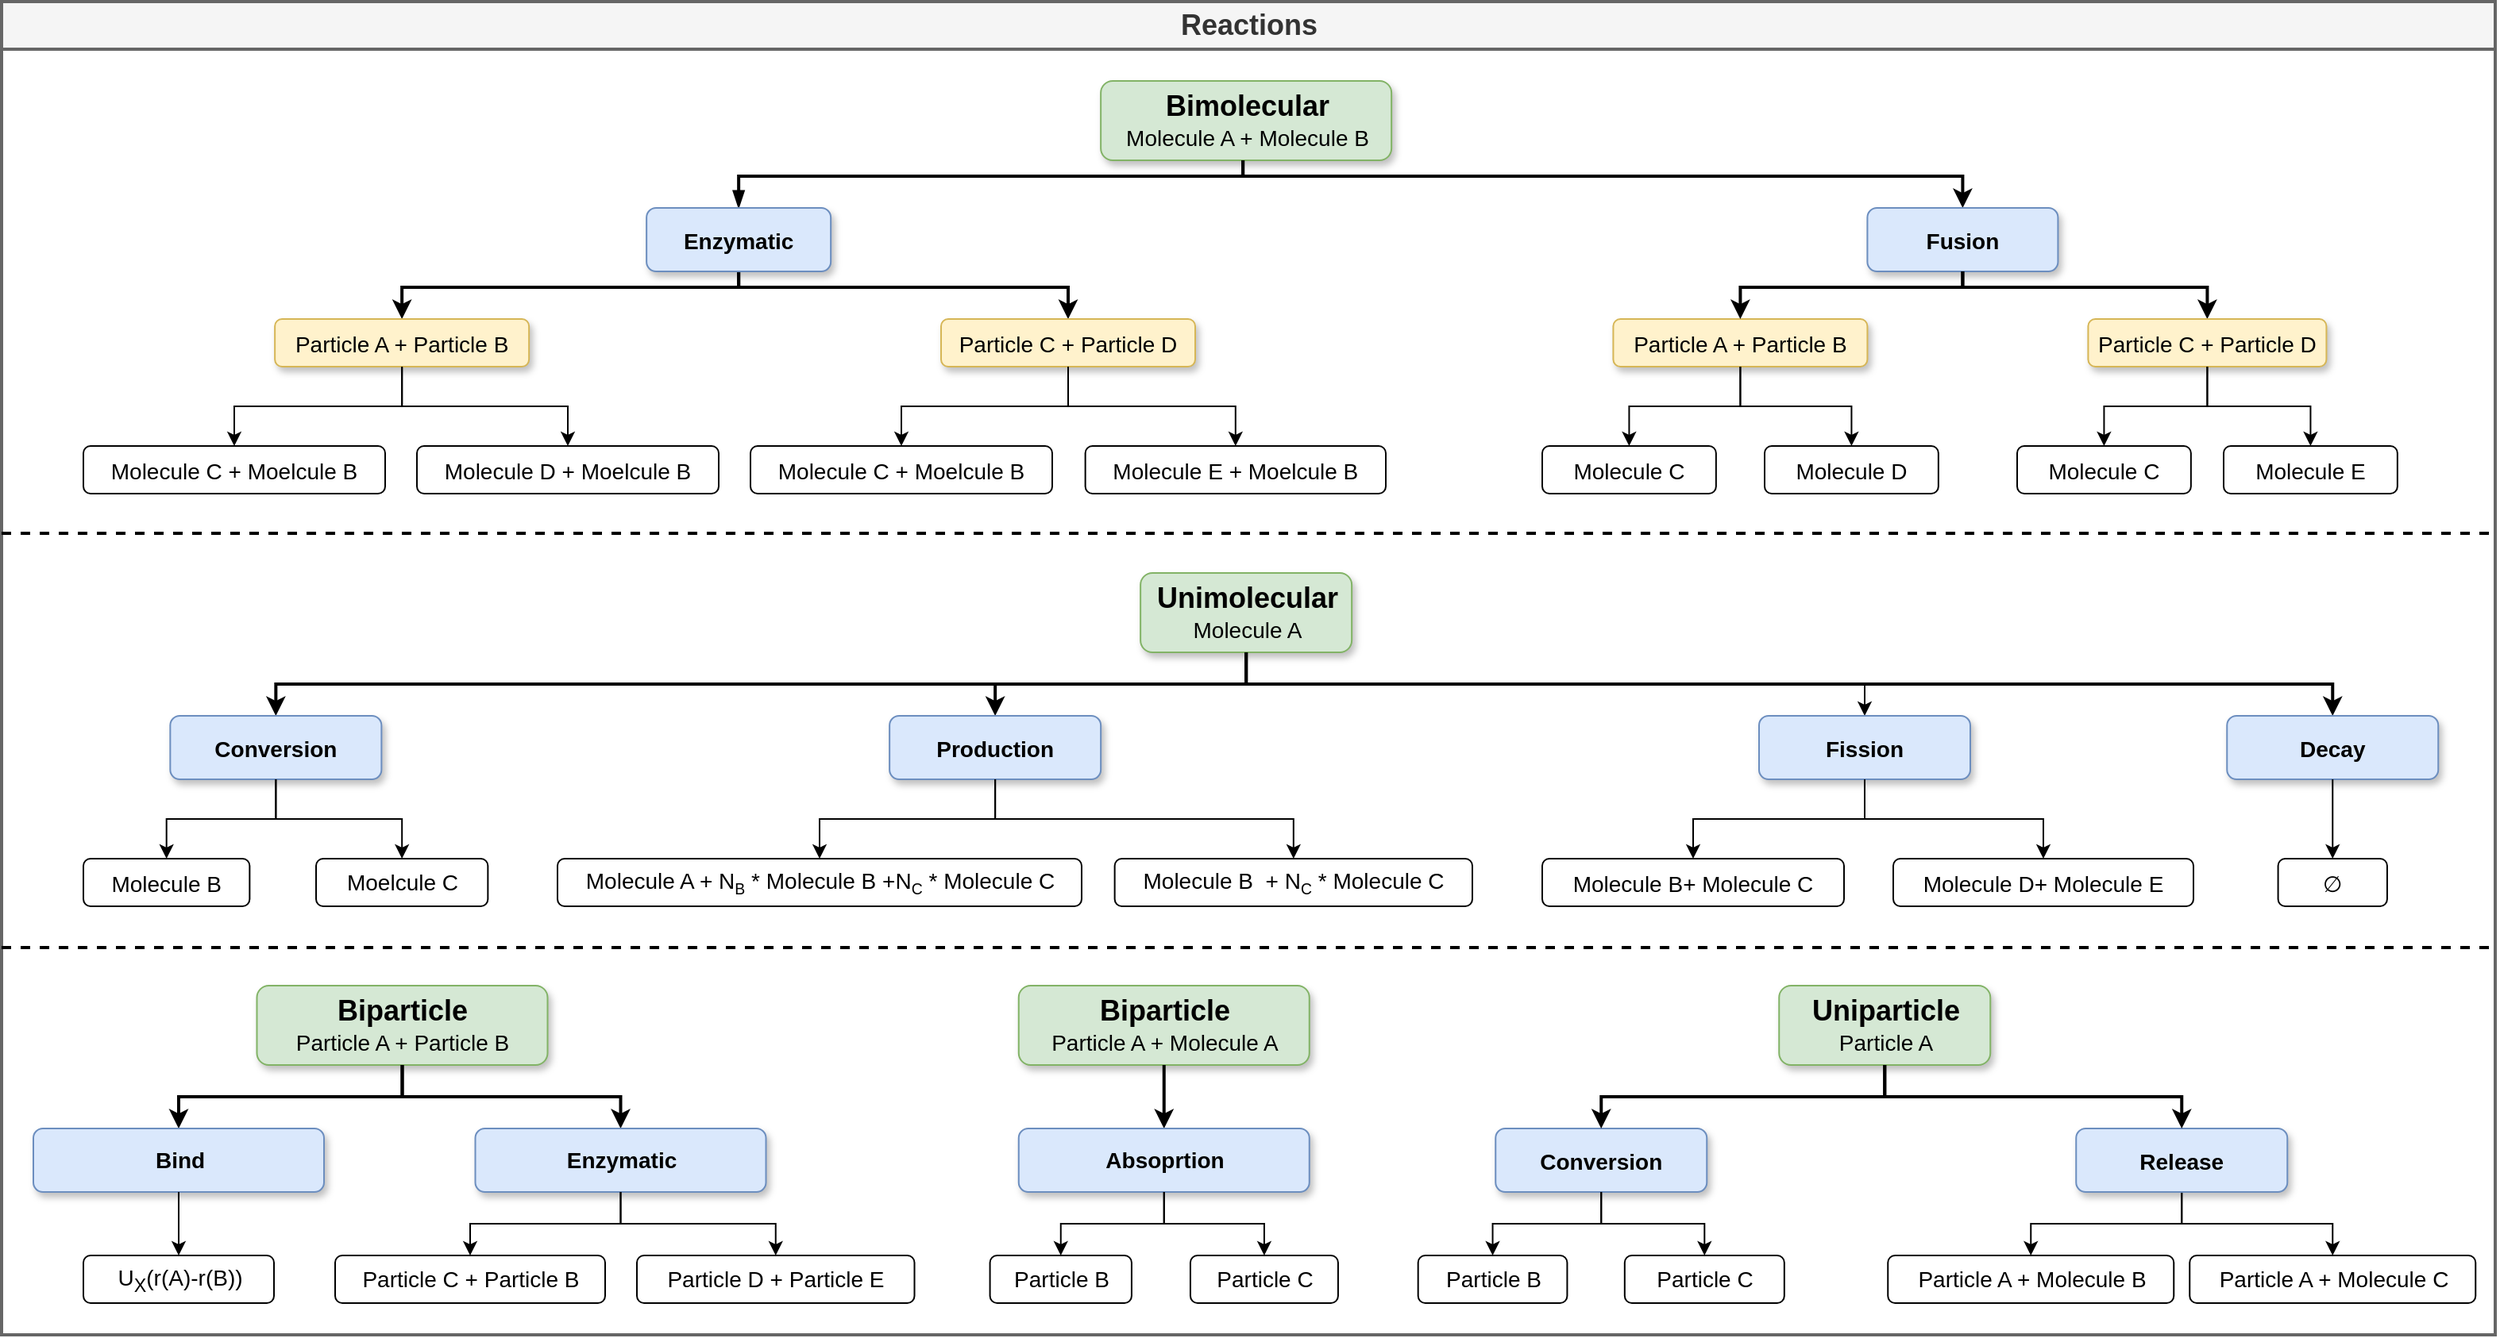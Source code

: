 <mxfile version="19.0.3" type="device"><diagram id="prtHgNgQTEPvFCAcTncT" name="Page-1"><mxGraphModel dx="2188" dy="1318" grid="1" gridSize="10" guides="1" tooltips="1" connect="1" arrows="1" fold="1" page="1" pageScale="1" pageWidth="827" pageHeight="1169" math="0" shadow="0"><root><mxCell id="0"/><mxCell id="1" parent="0"/><mxCell id="dNxyNK7c78bLwvsdeMH5-11" value="&lt;font style=&quot;font-size: 18px;&quot;&gt;Reactions&lt;/font&gt;" style="swimlane;html=1;startSize=30;horizontal=1;containerType=tree;glass=0;fillColor=#f5f5f5;strokeColor=#666666;sketch=0;shadow=0;rounded=0;strokeWidth=2;fontColor=#333333;" parent="1" vertex="1"><mxGeometry x="70" y="100" width="1570" height="840" as="geometry"><mxRectangle x="70" y="100" width="90" height="20" as="alternateBounds"/></mxGeometry></mxCell><UserObject label="&lt;font style=&quot;font-size: 18px;&quot;&gt;Bimolecular&lt;/font&gt;&lt;br&gt;&lt;span style=&quot;font-weight: normal;&quot;&gt;Molecule A + Molecule B&lt;/span&gt;" name="Tessa Miller" position="CFO" location="Office 1" email="me@example.com" placeholders="1" id="dNxyNK7c78bLwvsdeMH5-12"><mxCell style="treeFolding=1;fontStyle=1;fontSize=14;html=1;fillColor=#d5e8d4;strokeColor=#82b366;shadow=1;rounded=1;" parent="dNxyNK7c78bLwvsdeMH5-11" vertex="1"><mxGeometry x="692.07" y="50" width="183" height="50" as="geometry"/></mxCell></UserObject><mxCell id="dNxyNK7c78bLwvsdeMH5-13" value="" style="endArrow=blockThin;endFill=1;fontSize=11;edgeStyle=elbowEdgeStyle;elbow=vertical;rounded=0;shadow=0;strokeWidth=2;" parent="dNxyNK7c78bLwvsdeMH5-11" source="dNxyNK7c78bLwvsdeMH5-12" target="dNxyNK7c78bLwvsdeMH5-14" edge="1"><mxGeometry relative="1" as="geometry"><Array as="points"><mxPoint x="781.57" y="110"/><mxPoint x="440.57" y="90"/><mxPoint x="490.57" y="90"/><mxPoint x="440.57" y="80"/><mxPoint x="380.57" y="65"/><mxPoint x="260.57" y="90"/></Array></mxGeometry></mxCell><mxCell id="nthaH2KU5fV0fkv0nu2V-2" style="edgeStyle=elbowEdgeStyle;rounded=0;orthogonalLoop=1;jettySize=auto;html=1;entryX=0.5;entryY=0;entryDx=0;entryDy=0;elbow=vertical;strokeWidth=2;" parent="dNxyNK7c78bLwvsdeMH5-11" source="dNxyNK7c78bLwvsdeMH5-14" target="nthaH2KU5fV0fkv0nu2V-1" edge="1"><mxGeometry relative="1" as="geometry"><Array as="points"><mxPoint x="464.07" y="180"/></Array></mxGeometry></mxCell><mxCell id="nthaH2KU5fV0fkv0nu2V-4" style="edgeStyle=orthogonalEdgeStyle;rounded=0;orthogonalLoop=1;jettySize=auto;html=1;exitX=0.5;exitY=1;exitDx=0;exitDy=0;strokeWidth=2;" parent="dNxyNK7c78bLwvsdeMH5-11" source="dNxyNK7c78bLwvsdeMH5-14" target="nthaH2KU5fV0fkv0nu2V-3" edge="1"><mxGeometry relative="1" as="geometry"><Array as="points"><mxPoint x="464.5" y="180"/><mxPoint x="671.5" y="180"/></Array></mxGeometry></mxCell><UserObject label="Enzymatic" name="Edward Morrison" position="Brand Manager" location="Office 2" email="me@example.com" placeholders="1" id="dNxyNK7c78bLwvsdeMH5-14"><mxCell style="treeFolding=1;fontStyle=1;fontSize=14;fillColor=#dae8fc;strokeColor=#6c8ebf;rounded=1;shadow=1;" parent="dNxyNK7c78bLwvsdeMH5-11" vertex="1"><mxGeometry x="406.07" y="130" width="116" height="40" as="geometry"/></mxCell></UserObject><mxCell id="nthaH2KU5fV0fkv0nu2V-23" style="edgeStyle=orthogonalEdgeStyle;rounded=0;orthogonalLoop=1;jettySize=auto;html=1;" parent="dNxyNK7c78bLwvsdeMH5-11" source="nthaH2KU5fV0fkv0nu2V-1" target="nthaH2KU5fV0fkv0nu2V-21" edge="1"><mxGeometry relative="1" as="geometry"/></mxCell><UserObject label="Particle A + Particle B" name="Edward Morrison" position="Brand Manager" location="Office 2" email="me@example.com" placeholders="1" id="nthaH2KU5fV0fkv0nu2V-1"><mxCell style="treeFolding=1;fontSize=14;fillColor=#fff2cc;strokeColor=#d6b656;rounded=1;shadow=1;" parent="dNxyNK7c78bLwvsdeMH5-11" vertex="1"><mxGeometry x="172.07" y="200" width="160" height="30" as="geometry"/></mxCell></UserObject><UserObject label="Particle C + Particle D" name="Edward Morrison" position="Brand Manager" location="Office 2" email="me@example.com" placeholders="1" id="nthaH2KU5fV0fkv0nu2V-3"><mxCell style="treeFolding=1;fontSize=14;fillColor=#fff2cc;strokeColor=#d6b656;rounded=1;shadow=1;" parent="dNxyNK7c78bLwvsdeMH5-11" vertex="1"><mxGeometry x="591.5" y="200" width="160" height="30" as="geometry"/></mxCell></UserObject><UserObject label="Molecule D + Moelcule B" name="Edward Morrison" position="Brand Manager" location="Office 2" email="me@example.com" placeholders="1" id="nthaH2KU5fV0fkv0nu2V-21"><mxCell style="treeFolding=1;fontSize=14;rounded=1;" parent="dNxyNK7c78bLwvsdeMH5-11" vertex="1"><mxGeometry x="261.5" y="280" width="190" height="30" as="geometry"/></mxCell></UserObject><UserObject label="Molecule C + Moelcule B" name="Edward Morrison" position="Brand Manager" location="Office 2" email="me@example.com" placeholders="1" id="nthaH2KU5fV0fkv0nu2V-5"><mxCell style="treeFolding=1;fontSize=14;rounded=1;sketch=0;" parent="dNxyNK7c78bLwvsdeMH5-11" vertex="1"><mxGeometry x="51.5" y="280" width="190" height="30" as="geometry"/></mxCell></UserObject><mxCell id="nthaH2KU5fV0fkv0nu2V-20" style="edgeStyle=orthogonalEdgeStyle;rounded=0;orthogonalLoop=1;jettySize=auto;html=1;entryX=0.5;entryY=0;entryDx=0;entryDy=0;" parent="dNxyNK7c78bLwvsdeMH5-11" source="nthaH2KU5fV0fkv0nu2V-1" target="nthaH2KU5fV0fkv0nu2V-5" edge="1"><mxGeometry relative="1" as="geometry"/></mxCell><UserObject label="Molecule C + Moelcule B" name="Edward Morrison" position="Brand Manager" location="Office 2" email="me@example.com" placeholders="1" id="nthaH2KU5fV0fkv0nu2V-25"><mxCell style="treeFolding=1;fontSize=14;rounded=1;" parent="dNxyNK7c78bLwvsdeMH5-11" vertex="1"><mxGeometry x="471.5" y="280" width="190" height="30" as="geometry"/></mxCell></UserObject><mxCell id="nthaH2KU5fV0fkv0nu2V-26" style="edgeStyle=orthogonalEdgeStyle;rounded=0;orthogonalLoop=1;jettySize=auto;html=1;entryX=0.5;entryY=0;entryDx=0;entryDy=0;" parent="dNxyNK7c78bLwvsdeMH5-11" source="nthaH2KU5fV0fkv0nu2V-3" target="nthaH2KU5fV0fkv0nu2V-25" edge="1"><mxGeometry relative="1" as="geometry"/></mxCell><UserObject label="Molecule E + Moelcule B" name="Edward Morrison" position="Brand Manager" location="Office 2" email="me@example.com" placeholders="1" id="nthaH2KU5fV0fkv0nu2V-24"><mxCell style="treeFolding=1;fontSize=14;rounded=1;" parent="dNxyNK7c78bLwvsdeMH5-11" vertex="1"><mxGeometry x="682.32" y="280" width="189.18" height="30" as="geometry"/></mxCell></UserObject><mxCell id="nthaH2KU5fV0fkv0nu2V-27" style="edgeStyle=orthogonalEdgeStyle;rounded=0;orthogonalLoop=1;jettySize=auto;html=1;" parent="dNxyNK7c78bLwvsdeMH5-11" source="nthaH2KU5fV0fkv0nu2V-3" target="nthaH2KU5fV0fkv0nu2V-24" edge="1"><mxGeometry relative="1" as="geometry"/></mxCell><mxCell id="nthaH2KU5fV0fkv0nu2V-60" value="" style="edgeStyle=elbowEdgeStyle;rounded=0;orthogonalLoop=1;jettySize=auto;html=1;entryX=0.5;entryY=0;entryDx=0;entryDy=0;elbow=vertical;shadow=0;strokeWidth=2;" parent="dNxyNK7c78bLwvsdeMH5-11" source="dNxyNK7c78bLwvsdeMH5-12" target="nthaH2KU5fV0fkv0nu2V-61" edge="1"><mxGeometry relative="1" as="geometry"><Array as="points"><mxPoint x="781.57" y="110"/><mxPoint x="1120.57" y="90"/></Array></mxGeometry></mxCell><UserObject label="Fusion" name="Tessa Miller" position="CFO" location="Office 1" email="me@example.com" placeholders="1" id="nthaH2KU5fV0fkv0nu2V-61"><mxCell style="treeFolding=1;fontStyle=1;fontSize=14;fillColor=#dae8fc;strokeColor=#6c8ebf;rounded=1;shadow=1;sketch=0;" parent="dNxyNK7c78bLwvsdeMH5-11" vertex="1"><mxGeometry x="1174.71" y="130" width="120" height="40" as="geometry"/></mxCell></UserObject><UserObject label="Particle A + Particle B" name="Tessa Miller" position="CFO" location="Office 1" email="me@example.com" placeholders="1" id="nthaH2KU5fV0fkv0nu2V-75"><mxCell style="treeFolding=1;fontSize=14;fillColor=#fff2cc;strokeColor=#d6b656;rounded=1;shadow=1;" parent="dNxyNK7c78bLwvsdeMH5-11" vertex="1"><mxGeometry x="1014.71" y="200" width="160" height="30" as="geometry"/></mxCell></UserObject><mxCell id="nthaH2KU5fV0fkv0nu2V-74" value="" style="rounded=0;orthogonalLoop=1;jettySize=auto;html=1;entryX=0.5;entryY=0;entryDx=0;entryDy=0;edgeStyle=elbowEdgeStyle;elbow=vertical;exitX=0.5;exitY=1;exitDx=0;exitDy=0;strokeWidth=2;" parent="dNxyNK7c78bLwvsdeMH5-11" source="nthaH2KU5fV0fkv0nu2V-61" target="nthaH2KU5fV0fkv0nu2V-75" edge="1"><mxGeometry relative="1" as="geometry"><mxPoint x="1204.71" y="160" as="sourcePoint"/><Array as="points"><mxPoint x="1224.71" y="180"/></Array></mxGeometry></mxCell><mxCell id="nthaH2KU5fV0fkv0nu2V-77" value="" style="edgeStyle=elbowEdgeStyle;rounded=0;orthogonalLoop=1;jettySize=auto;html=1;elbow=vertical;strokeWidth=2;" parent="dNxyNK7c78bLwvsdeMH5-11" source="nthaH2KU5fV0fkv0nu2V-61" target="nthaH2KU5fV0fkv0nu2V-78" edge="1"><mxGeometry relative="1" as="geometry"><mxPoint x="971.71" y="220" as="sourcePoint"/><Array as="points"><mxPoint x="1234.71" y="180"/></Array></mxGeometry></mxCell><UserObject label="Particle C + Particle D" name="Tessa Miller" position="CFO" location="Office 1" email="me@example.com" placeholders="1" id="nthaH2KU5fV0fkv0nu2V-78"><mxCell style="treeFolding=1;fontSize=14;fillColor=#fff2cc;strokeColor=#d6b656;rounded=1;shadow=1;" parent="dNxyNK7c78bLwvsdeMH5-11" vertex="1"><mxGeometry x="1313.71" y="200" width="150" height="30" as="geometry"/></mxCell></UserObject><mxCell id="nthaH2KU5fV0fkv0nu2V-79" value="" style="rounded=0;orthogonalLoop=1;jettySize=auto;html=1;entryX=0.5;entryY=0;entryDx=0;entryDy=0;edgeStyle=elbowEdgeStyle;elbow=vertical;" parent="dNxyNK7c78bLwvsdeMH5-11" source="nthaH2KU5fV0fkv0nu2V-75" target="nthaH2KU5fV0fkv0nu2V-80" edge="1"><mxGeometry relative="1" as="geometry"><mxPoint x="1284.71" y="290" as="sourcePoint"/></mxGeometry></mxCell><UserObject label="Molecule C" name="Tessa Miller" position="CFO" location="Office 1" email="me@example.com" placeholders="1" id="nthaH2KU5fV0fkv0nu2V-80"><mxCell style="treeFolding=1;fontSize=14;rounded=1;" parent="dNxyNK7c78bLwvsdeMH5-11" vertex="1"><mxGeometry x="970" y="280" width="109.43" height="30" as="geometry"/></mxCell></UserObject><mxCell id="nthaH2KU5fV0fkv0nu2V-82" value="" style="rounded=0;orthogonalLoop=1;jettySize=auto;html=1;entryX=0.5;entryY=0;entryDx=0;entryDy=0;edgeStyle=elbowEdgeStyle;elbow=vertical;exitX=0.5;exitY=1;exitDx=0;exitDy=0;" parent="dNxyNK7c78bLwvsdeMH5-11" source="nthaH2KU5fV0fkv0nu2V-75" target="nthaH2KU5fV0fkv0nu2V-83" edge="1"><mxGeometry relative="1" as="geometry"><mxPoint x="1274.71" y="280" as="sourcePoint"/></mxGeometry></mxCell><UserObject label="Molecule D" name="Tessa Miller" position="CFO" location="Office 1" email="me@example.com" placeholders="1" id="nthaH2KU5fV0fkv0nu2V-83"><mxCell style="treeFolding=1;fontSize=14;rounded=1;" parent="dNxyNK7c78bLwvsdeMH5-11" vertex="1"><mxGeometry x="1110" y="280" width="109.43" height="30" as="geometry"/></mxCell></UserObject><mxCell id="nthaH2KU5fV0fkv0nu2V-85" value="" style="edgeStyle=elbowEdgeStyle;rounded=0;orthogonalLoop=1;jettySize=auto;html=1;elbow=vertical;" parent="dNxyNK7c78bLwvsdeMH5-11" source="nthaH2KU5fV0fkv0nu2V-78" target="nthaH2KU5fV0fkv0nu2V-86" edge="1"><mxGeometry relative="1" as="geometry"><mxPoint x="1274.71" y="280" as="sourcePoint"/></mxGeometry></mxCell><UserObject label="Molecule C" name="Tessa Miller" position="CFO" location="Office 1" email="me@example.com" placeholders="1" id="nthaH2KU5fV0fkv0nu2V-86"><mxCell style="treeFolding=1;fontSize=14;rounded=1;" parent="dNxyNK7c78bLwvsdeMH5-11" vertex="1"><mxGeometry x="1269" y="280" width="109.43" height="30" as="geometry"/></mxCell></UserObject><mxCell id="nthaH2KU5fV0fkv0nu2V-87" value="" style="edgeStyle=elbowEdgeStyle;rounded=0;orthogonalLoop=1;jettySize=auto;html=1;elbow=vertical;" parent="dNxyNK7c78bLwvsdeMH5-11" source="nthaH2KU5fV0fkv0nu2V-78" target="nthaH2KU5fV0fkv0nu2V-88" edge="1"><mxGeometry relative="1" as="geometry"><mxPoint x="1274.71" y="280" as="sourcePoint"/></mxGeometry></mxCell><UserObject label="Molecule E" name="Tessa Miller" position="CFO" location="Office 1" email="me@example.com" placeholders="1" id="nthaH2KU5fV0fkv0nu2V-88"><mxCell style="treeFolding=1;fontSize=14;rounded=1;" parent="dNxyNK7c78bLwvsdeMH5-11" vertex="1"><mxGeometry x="1399" y="280" width="109.43" height="30" as="geometry"/></mxCell></UserObject><UserObject label="&lt;font style=&quot;font-size: 18px;&quot;&gt;Unimolecular&lt;/font&gt;&lt;br&gt;&lt;span style=&quot;font-weight: normal;&quot;&gt;Molecule A&lt;/span&gt;" name="Tessa Miller" position="CFO" location="Office 1" email="me@example.com" placeholders="1" id="nthaH2KU5fV0fkv0nu2V-89"><mxCell style="treeFolding=1;fontStyle=1;fontSize=14;html=1;fillColor=#d5e8d4;strokeColor=#82b366;rounded=1;shadow=1;" parent="dNxyNK7c78bLwvsdeMH5-11" vertex="1"><mxGeometry x="717.07" y="360" width="133" height="50" as="geometry"/></mxCell></UserObject><mxCell id="nthaH2KU5fV0fkv0nu2V-90" value="" style="edgeStyle=elbowEdgeStyle;shape=connector;rounded=0;orthogonalLoop=1;jettySize=auto;elbow=vertical;html=1;shadow=0;strokeWidth=2;" parent="dNxyNK7c78bLwvsdeMH5-11" source="nthaH2KU5fV0fkv0nu2V-89" target="nthaH2KU5fV0fkv0nu2V-91" edge="1"><mxGeometry relative="1" as="geometry"><Array as="points"><mxPoint x="705.32" y="430"/></Array></mxGeometry></mxCell><UserObject label="Conversion" name="Tessa Miller" position="CFO" location="Office 1" email="me@example.com" placeholders="1" id="nthaH2KU5fV0fkv0nu2V-91"><mxCell style="treeFolding=1;fontStyle=1;fontSize=14;fillColor=#dae8fc;strokeColor=#6c8ebf;rounded=1;shadow=1;" parent="dNxyNK7c78bLwvsdeMH5-11" vertex="1"><mxGeometry x="106.18" y="450" width="133" height="40" as="geometry"/></mxCell></UserObject><mxCell id="nthaH2KU5fV0fkv0nu2V-92" value="" style="edgeStyle=elbowEdgeStyle;shape=connector;rounded=0;orthogonalLoop=1;jettySize=auto;elbow=vertical;html=1;shadow=0;strokeWidth=2;" parent="dNxyNK7c78bLwvsdeMH5-11" source="nthaH2KU5fV0fkv0nu2V-89" target="nthaH2KU5fV0fkv0nu2V-93" edge="1"><mxGeometry relative="1" as="geometry"><Array as="points"><mxPoint x="705.32" y="430"/></Array></mxGeometry></mxCell><UserObject label="Production" name="Tessa Miller" position="CFO" location="Office 1" email="me@example.com" placeholders="1" id="nthaH2KU5fV0fkv0nu2V-93"><mxCell style="treeFolding=1;fontStyle=1;fontSize=14;fillColor=#dae8fc;strokeColor=#6c8ebf;rounded=1;shadow=1;" parent="dNxyNK7c78bLwvsdeMH5-11" vertex="1"><mxGeometry x="559.07" y="450" width="133" height="40" as="geometry"/></mxCell></UserObject><mxCell id="nthaH2KU5fV0fkv0nu2V-95" value="" style="edgeStyle=elbowEdgeStyle;shape=connector;rounded=0;orthogonalLoop=1;jettySize=auto;elbow=vertical;html=1;shadow=0;" parent="dNxyNK7c78bLwvsdeMH5-11" source="nthaH2KU5fV0fkv0nu2V-89" target="nthaH2KU5fV0fkv0nu2V-96" edge="1"><mxGeometry relative="1" as="geometry"><Array as="points"><mxPoint x="985.32" y="430"/><mxPoint x="985.32" y="420"/><mxPoint x="985.32" y="430"/><mxPoint x="965.32" y="430"/></Array></mxGeometry></mxCell><UserObject label="Fission" name="Tessa Miller" position="CFO" location="Office 1" email="me@example.com" placeholders="1" id="nthaH2KU5fV0fkv0nu2V-96"><mxCell style="treeFolding=1;fontStyle=1;fontSize=14;fillColor=#dae8fc;strokeColor=#6c8ebf;rounded=1;shadow=1;" parent="dNxyNK7c78bLwvsdeMH5-11" vertex="1"><mxGeometry x="1106.5" y="450" width="133" height="40" as="geometry"/></mxCell></UserObject><mxCell id="nthaH2KU5fV0fkv0nu2V-97" value="" style="edgeStyle=elbowEdgeStyle;shape=connector;rounded=0;orthogonalLoop=1;jettySize=auto;elbow=vertical;html=1;shadow=0;strokeWidth=2;" parent="dNxyNK7c78bLwvsdeMH5-11" source="nthaH2KU5fV0fkv0nu2V-89" target="nthaH2KU5fV0fkv0nu2V-98" edge="1"><mxGeometry relative="1" as="geometry"><Array as="points"><mxPoint x="985.32" y="430"/><mxPoint x="1125.32" y="433"/></Array></mxGeometry></mxCell><UserObject label="Decay" name="Tessa Miller" position="CFO" location="Office 1" email="me@example.com" placeholders="1" id="nthaH2KU5fV0fkv0nu2V-98"><mxCell style="treeFolding=1;fontStyle=1;fontSize=14;fillColor=#dae8fc;strokeColor=#6c8ebf;rounded=1;shadow=1;" parent="dNxyNK7c78bLwvsdeMH5-11" vertex="1"><mxGeometry x="1401.13" y="450" width="133" height="40" as="geometry"/></mxCell></UserObject><mxCell id="nthaH2KU5fV0fkv0nu2V-99" value="" style="edgeStyle=elbowEdgeStyle;shape=connector;rounded=0;orthogonalLoop=1;jettySize=auto;elbow=vertical;html=1;" parent="dNxyNK7c78bLwvsdeMH5-11" source="nthaH2KU5fV0fkv0nu2V-91" target="nthaH2KU5fV0fkv0nu2V-100" edge="1"><mxGeometry relative="1" as="geometry"><mxPoint x="809.82" y="510" as="sourcePoint"/></mxGeometry></mxCell><UserObject label="Molecule B" name="Tessa Miller" position="CFO" location="Office 1" email="me@example.com" placeholders="1" id="nthaH2KU5fV0fkv0nu2V-100"><mxCell style="treeFolding=1;fontStyle=0;fontSize=14;rounded=1;" parent="dNxyNK7c78bLwvsdeMH5-11" vertex="1"><mxGeometry x="51.5" y="540" width="104.68" height="30" as="geometry"/></mxCell></UserObject><mxCell id="nthaH2KU5fV0fkv0nu2V-104" value="" style="edgeStyle=elbowEdgeStyle;shape=connector;rounded=0;orthogonalLoop=1;jettySize=auto;elbow=vertical;html=1;" parent="dNxyNK7c78bLwvsdeMH5-11" source="nthaH2KU5fV0fkv0nu2V-93" target="nthaH2KU5fV0fkv0nu2V-105" edge="1"><mxGeometry relative="1" as="geometry"><mxPoint x="809.82" y="510" as="sourcePoint"/></mxGeometry></mxCell><UserObject label="&lt;span style=&quot;font-weight: 400;&quot;&gt;Molecule B&amp;nbsp; + N&lt;span style=&quot;font-size: 11.667px;&quot;&gt;&lt;sub&gt;C&lt;/sub&gt;&lt;/span&gt;&lt;/span&gt;&lt;span style=&quot;font-weight: 400;&quot;&gt;&amp;nbsp;* Molecule C&lt;/span&gt;" name="Tessa Miller" position="CFO" location="Office 1" email="me@example.com" placeholders="1" id="nthaH2KU5fV0fkv0nu2V-105"><mxCell style="treeFolding=1;fontStyle=1;fontSize=14;html=1;rounded=1;" parent="dNxyNK7c78bLwvsdeMH5-11" vertex="1"><mxGeometry x="700.82" y="540" width="225.18" height="30" as="geometry"/></mxCell></UserObject><mxCell id="nthaH2KU5fV0fkv0nu2V-106" value="" style="edgeStyle=elbowEdgeStyle;shape=connector;rounded=0;orthogonalLoop=1;jettySize=auto;elbow=vertical;html=1;" parent="dNxyNK7c78bLwvsdeMH5-11" source="nthaH2KU5fV0fkv0nu2V-93" target="nthaH2KU5fV0fkv0nu2V-107" edge="1"><mxGeometry relative="1" as="geometry"><mxPoint x="809.82" y="510" as="sourcePoint"/></mxGeometry></mxCell><UserObject label="Molecule A + N&lt;span style=&quot;font-size: 11.667px;&quot;&gt;&lt;sub&gt;B&lt;/sub&gt;&lt;/span&gt;&amp;nbsp;* Molecule B +N&lt;span style=&quot;font-size: 11.667px;&quot;&gt;&lt;sub&gt;C&lt;/sub&gt;&lt;/span&gt;&amp;nbsp;* Molecule C" name="Tessa Miller" position="CFO" location="Office 1" email="me@example.com" placeholders="1" id="nthaH2KU5fV0fkv0nu2V-107"><mxCell style="treeFolding=1;fontStyle=0;fontSize=14;html=1;rounded=1;" parent="dNxyNK7c78bLwvsdeMH5-11" vertex="1"><mxGeometry x="350" y="540" width="330" height="30" as="geometry"/></mxCell></UserObject><mxCell id="nthaH2KU5fV0fkv0nu2V-108" value="" style="edgeStyle=elbowEdgeStyle;shape=connector;rounded=0;orthogonalLoop=1;jettySize=auto;elbow=vertical;html=1;" parent="dNxyNK7c78bLwvsdeMH5-11" source="nthaH2KU5fV0fkv0nu2V-96" target="nthaH2KU5fV0fkv0nu2V-109" edge="1"><mxGeometry relative="1" as="geometry"><mxPoint x="809.82" y="510" as="sourcePoint"/></mxGeometry></mxCell><UserObject label="Molecule B+ Molecule C" name="Tessa Miller" position="CFO" location="Office 1" email="me@example.com" placeholders="1" id="nthaH2KU5fV0fkv0nu2V-109"><mxCell style="treeFolding=1;fontStyle=0;fontSize=14;rounded=1;" parent="dNxyNK7c78bLwvsdeMH5-11" vertex="1"><mxGeometry x="970" y="540" width="190" height="30" as="geometry"/></mxCell></UserObject><mxCell id="nthaH2KU5fV0fkv0nu2V-159" value="" style="edgeStyle=elbowEdgeStyle;shape=connector;rounded=0;orthogonalLoop=1;jettySize=auto;elbow=vertical;html=1;" parent="dNxyNK7c78bLwvsdeMH5-11" source="nthaH2KU5fV0fkv0nu2V-96" target="nthaH2KU5fV0fkv0nu2V-160" edge="1"><mxGeometry relative="1" as="geometry"><mxPoint x="809.82" y="510" as="sourcePoint"/></mxGeometry></mxCell><UserObject label="Molecule D+ Molecule E" name="Tessa Miller" position="CFO" location="Office 1" email="me@example.com" placeholders="1" id="nthaH2KU5fV0fkv0nu2V-160"><mxCell style="treeFolding=1;fontStyle=0;fontSize=14;rounded=1;" parent="dNxyNK7c78bLwvsdeMH5-11" vertex="1"><mxGeometry x="1191" y="540" width="189" height="30" as="geometry"/></mxCell></UserObject><mxCell id="nthaH2KU5fV0fkv0nu2V-161" value="" style="edgeStyle=elbowEdgeStyle;shape=connector;rounded=0;orthogonalLoop=1;jettySize=auto;elbow=vertical;html=1;" parent="dNxyNK7c78bLwvsdeMH5-11" source="nthaH2KU5fV0fkv0nu2V-98" target="nthaH2KU5fV0fkv0nu2V-162" edge="1"><mxGeometry relative="1" as="geometry"><mxPoint x="809.82" y="510" as="sourcePoint"/></mxGeometry></mxCell><UserObject label="∅" name="Tessa Miller" position="CFO" location="Office 1" email="me@example.com" placeholders="1" id="nthaH2KU5fV0fkv0nu2V-162"><mxCell style="treeFolding=1;fontStyle=0;fontSize=14;rounded=1;" parent="dNxyNK7c78bLwvsdeMH5-11" vertex="1"><mxGeometry x="1433.29" y="540" width="68.68" height="30" as="geometry"/></mxCell></UserObject><mxCell id="nthaH2KU5fV0fkv0nu2V-173" value="" style="edgeStyle=elbowEdgeStyle;shape=connector;rounded=0;orthogonalLoop=1;jettySize=auto;elbow=vertical;html=1;" parent="dNxyNK7c78bLwvsdeMH5-11" source="nthaH2KU5fV0fkv0nu2V-91" target="nthaH2KU5fV0fkv0nu2V-174" edge="1"><mxGeometry relative="1" as="geometry"><mxPoint x="809.82" y="510" as="sourcePoint"/></mxGeometry></mxCell><UserObject label="&lt;span style=&quot;font-weight: normal;&quot;&gt;Moelcule C&lt;/span&gt;" name="Tessa Miller" position="CFO" location="Office 1" email="me@example.com" placeholders="1" id="nthaH2KU5fV0fkv0nu2V-174"><mxCell style="treeFolding=1;fontStyle=1;fontSize=14;html=1;rounded=1;" parent="dNxyNK7c78bLwvsdeMH5-11" vertex="1"><mxGeometry x="198" y="540" width="108.18" height="30" as="geometry"/></mxCell></UserObject><UserObject label="&lt;font style=&quot;font-size: 18px;&quot;&gt;Biparticle&lt;/font&gt;&lt;br&gt;&lt;span style=&quot;font-weight: normal;&quot;&gt;Particle A + Particle B&lt;/span&gt;" name="Tessa Miller" position="CFO" location="Office 1" email="me@example.com" placeholders="1" id="nthaH2KU5fV0fkv0nu2V-180"><mxCell style="treeFolding=1;fontStyle=1;fontSize=14;html=1;fillColor=#d5e8d4;strokeColor=#82b366;rounded=1;shadow=1;" parent="dNxyNK7c78bLwvsdeMH5-11" vertex="1"><mxGeometry x="160.75" y="620" width="183" height="50" as="geometry"/></mxCell></UserObject><mxCell id="nthaH2KU5fV0fkv0nu2V-181" value="" style="edgeStyle=elbowEdgeStyle;shape=connector;rounded=0;orthogonalLoop=1;jettySize=auto;elbow=vertical;html=1;shadow=0;strokeWidth=2;" parent="dNxyNK7c78bLwvsdeMH5-11" source="nthaH2KU5fV0fkv0nu2V-180" target="nthaH2KU5fV0fkv0nu2V-182" edge="1"><mxGeometry relative="1" as="geometry"/></mxCell><UserObject label="Bind" name="Tessa Miller" position="CFO" location="Office 1" email="me@example.com" placeholders="1" id="nthaH2KU5fV0fkv0nu2V-182"><mxCell style="treeFolding=1;fontStyle=1;fontSize=14;html=1;fillColor=#dae8fc;strokeColor=#6c8ebf;rounded=1;shadow=1;" parent="dNxyNK7c78bLwvsdeMH5-11" vertex="1"><mxGeometry x="20" y="710" width="183" height="40" as="geometry"/></mxCell></UserObject><mxCell id="nthaH2KU5fV0fkv0nu2V-186" value="" style="edgeStyle=elbowEdgeStyle;shape=connector;rounded=0;orthogonalLoop=1;jettySize=auto;elbow=vertical;html=1;shadow=0;strokeWidth=2;" parent="dNxyNK7c78bLwvsdeMH5-11" source="nthaH2KU5fV0fkv0nu2V-180" target="nthaH2KU5fV0fkv0nu2V-187" edge="1"><mxGeometry relative="1" as="geometry"/></mxCell><UserObject label="Enzymatic" name="Tessa Miller" position="CFO" location="Office 1" email="me@example.com" placeholders="1" id="nthaH2KU5fV0fkv0nu2V-187"><mxCell style="treeFolding=1;fontStyle=1;fontSize=14;html=1;fillColor=#dae8fc;strokeColor=#6c8ebf;rounded=1;shadow=1;" parent="dNxyNK7c78bLwvsdeMH5-11" vertex="1"><mxGeometry x="298.25" y="710" width="183" height="40" as="geometry"/></mxCell></UserObject><mxCell id="nthaH2KU5fV0fkv0nu2V-188" value="" style="edgeStyle=elbowEdgeStyle;shape=connector;rounded=0;orthogonalLoop=1;jettySize=auto;elbow=vertical;html=1;" parent="dNxyNK7c78bLwvsdeMH5-11" source="nthaH2KU5fV0fkv0nu2V-182" target="nthaH2KU5fV0fkv0nu2V-189" edge="1"><mxGeometry relative="1" as="geometry"><mxPoint x="587.63" y="770" as="sourcePoint"/></mxGeometry></mxCell><UserObject label="&lt;span style=&quot;font-weight: 400;&quot;&gt;U&lt;sub&gt;X&lt;/sub&gt;(r(A)-r(B))&lt;/span&gt;" name="Tessa Miller" position="CFO" location="Office 1" email="me@example.com" placeholders="1" id="nthaH2KU5fV0fkv0nu2V-189"><mxCell style="treeFolding=1;fontStyle=1;fontSize=14;html=1;rounded=1;" parent="dNxyNK7c78bLwvsdeMH5-11" vertex="1"><mxGeometry x="51.5" y="790" width="120" height="30" as="geometry"/></mxCell></UserObject><mxCell id="nthaH2KU5fV0fkv0nu2V-196" value="" style="edgeStyle=elbowEdgeStyle;shape=connector;rounded=0;orthogonalLoop=1;jettySize=auto;elbow=vertical;html=1;" parent="dNxyNK7c78bLwvsdeMH5-11" source="nthaH2KU5fV0fkv0nu2V-187" target="nthaH2KU5fV0fkv0nu2V-197" edge="1"><mxGeometry relative="1" as="geometry"><mxPoint x="587.63" y="770" as="sourcePoint"/></mxGeometry></mxCell><UserObject label="&lt;span style=&quot;font-weight: normal;&quot;&gt;Particle C + Particle B&lt;/span&gt;" name="Tessa Miller" position="CFO" location="Office 1" email="me@example.com" placeholders="1" id="nthaH2KU5fV0fkv0nu2V-197"><mxCell style="treeFolding=1;fontStyle=1;fontSize=14;html=1;rounded=1;" parent="dNxyNK7c78bLwvsdeMH5-11" vertex="1"><mxGeometry x="210" y="790" width="170" height="30" as="geometry"/></mxCell></UserObject><mxCell id="nthaH2KU5fV0fkv0nu2V-198" value="" style="edgeStyle=elbowEdgeStyle;shape=connector;rounded=0;orthogonalLoop=1;jettySize=auto;elbow=vertical;html=1;" parent="dNxyNK7c78bLwvsdeMH5-11" source="nthaH2KU5fV0fkv0nu2V-187" target="nthaH2KU5fV0fkv0nu2V-199" edge="1"><mxGeometry relative="1" as="geometry"><mxPoint x="587.63" y="770" as="sourcePoint"/></mxGeometry></mxCell><UserObject label="&lt;span style=&quot;font-weight: normal;&quot;&gt;Particle D + Particle E&lt;/span&gt;" name="Tessa Miller" position="CFO" location="Office 1" email="me@example.com" placeholders="1" id="nthaH2KU5fV0fkv0nu2V-199"><mxCell style="treeFolding=1;fontStyle=1;fontSize=14;html=1;rounded=1;" parent="dNxyNK7c78bLwvsdeMH5-11" vertex="1"><mxGeometry x="400" y="790" width="174.75" height="30" as="geometry"/></mxCell></UserObject><UserObject label="&lt;font style=&quot;font-size: 18px;&quot;&gt;Biparticle&lt;/font&gt;&lt;br&gt;&lt;span style=&quot;font-weight: normal;&quot;&gt;Particle A + Molecule A&lt;/span&gt;" name="Tessa Miller" position="CFO" location="Office 1" email="me@example.com" placeholders="1" id="nthaH2KU5fV0fkv0nu2V-200"><mxCell style="treeFolding=1;fontStyle=1;fontSize=14;html=1;fillColor=#d5e8d4;strokeColor=#82b366;rounded=1;shadow=1;" parent="dNxyNK7c78bLwvsdeMH5-11" vertex="1"><mxGeometry x="640.38" y="620" width="183" height="50" as="geometry"/></mxCell></UserObject><mxCell id="nthaH2KU5fV0fkv0nu2V-201" value="" style="edgeStyle=elbowEdgeStyle;shape=connector;rounded=0;orthogonalLoop=1;jettySize=auto;elbow=vertical;html=1;shadow=0;strokeWidth=2;" parent="dNxyNK7c78bLwvsdeMH5-11" source="nthaH2KU5fV0fkv0nu2V-200" target="nthaH2KU5fV0fkv0nu2V-202" edge="1"><mxGeometry relative="1" as="geometry"/></mxCell><UserObject label="Absoprtion" name="Tessa Miller" position="CFO" location="Office 1" email="me@example.com" placeholders="1" id="nthaH2KU5fV0fkv0nu2V-202"><mxCell style="treeFolding=1;fontStyle=1;fontSize=14;html=1;fillColor=#dae8fc;strokeColor=#6c8ebf;rounded=1;shadow=1;" parent="dNxyNK7c78bLwvsdeMH5-11" vertex="1"><mxGeometry x="640.38" y="710" width="183" height="40" as="geometry"/></mxCell></UserObject><mxCell id="nthaH2KU5fV0fkv0nu2V-203" value="" style="edgeStyle=elbowEdgeStyle;shape=connector;rounded=0;orthogonalLoop=1;jettySize=auto;elbow=vertical;html=1;" parent="dNxyNK7c78bLwvsdeMH5-11" source="nthaH2KU5fV0fkv0nu2V-202" target="nthaH2KU5fV0fkv0nu2V-204" edge="1"><mxGeometry relative="1" as="geometry"><mxPoint x="1054.88" y="770" as="sourcePoint"/></mxGeometry></mxCell><UserObject label="&lt;span style=&quot;font-weight: normal;&quot;&gt;Particle B&lt;/span&gt;" name="Tessa Miller" position="CFO" location="Office 1" email="me@example.com" placeholders="1" id="nthaH2KU5fV0fkv0nu2V-204"><mxCell style="treeFolding=1;fontStyle=1;fontSize=14;html=1;rounded=1;" parent="dNxyNK7c78bLwvsdeMH5-11" vertex="1"><mxGeometry x="622.29" y="790" width="89.18" height="30" as="geometry"/></mxCell></UserObject><mxCell id="nthaH2KU5fV0fkv0nu2V-205" value="" style="edgeStyle=elbowEdgeStyle;shape=connector;rounded=0;orthogonalLoop=1;jettySize=auto;elbow=vertical;html=1;" parent="dNxyNK7c78bLwvsdeMH5-11" source="nthaH2KU5fV0fkv0nu2V-202" target="nthaH2KU5fV0fkv0nu2V-206" edge="1"><mxGeometry relative="1" as="geometry"><mxPoint x="1054.88" y="770" as="sourcePoint"/></mxGeometry></mxCell><UserObject label="&lt;span style=&quot;font-weight: normal;&quot;&gt;Particle C&lt;/span&gt;" name="Tessa Miller" position="CFO" location="Office 1" email="me@example.com" placeholders="1" id="nthaH2KU5fV0fkv0nu2V-206"><mxCell style="treeFolding=1;fontStyle=1;fontSize=14;html=1;rounded=1;" parent="dNxyNK7c78bLwvsdeMH5-11" vertex="1"><mxGeometry x="748.47" y="790" width="93" height="30" as="geometry"/></mxCell></UserObject><mxCell id="nthaH2KU5fV0fkv0nu2V-171" value="" style="edgeStyle=elbowEdgeStyle;shape=connector;rounded=0;orthogonalLoop=1;jettySize=auto;elbow=vertical;html=1;" parent="dNxyNK7c78bLwvsdeMH5-11" source="nthaH2KU5fV0fkv0nu2V-167" target="nthaH2KU5fV0fkv0nu2V-172" edge="1"><mxGeometry relative="1" as="geometry"><mxPoint x="678.88" y="670" as="sourcePoint"/></mxGeometry></mxCell><mxCell id="nthaH2KU5fV0fkv0nu2V-177" value="" style="edgeStyle=elbowEdgeStyle;shape=connector;rounded=0;orthogonalLoop=1;jettySize=auto;elbow=vertical;html=1;" parent="dNxyNK7c78bLwvsdeMH5-11" source="nthaH2KU5fV0fkv0nu2V-167" target="nthaH2KU5fV0fkv0nu2V-178" edge="1"><mxGeometry relative="1" as="geometry"><mxPoint x="678.88" y="670" as="sourcePoint"/></mxGeometry></mxCell><UserObject label="Conversion" name="Tessa Miller" position="CFO" location="Office 1" email="me@example.com" placeholders="1" id="nthaH2KU5fV0fkv0nu2V-165"><mxCell style="treeFolding=1;fontStyle=1;fontSize=14;fillColor=#dae8fc;strokeColor=#6c8ebf;rounded=1;sketch=0;shadow=1;" parent="dNxyNK7c78bLwvsdeMH5-11" vertex="1"><mxGeometry x="940.63" y="710" width="133" height="40" as="geometry"/></mxCell></UserObject><UserObject label="&lt;span style=&quot;font-weight: normal;&quot;&gt;Particle B&lt;/span&gt;" name="Tessa Miller" position="CFO" location="Office 1" email="me@example.com" placeholders="1" id="nthaH2KU5fV0fkv0nu2V-170"><mxCell style="treeFolding=1;fontStyle=1;fontSize=14;html=1;rounded=1;" parent="dNxyNK7c78bLwvsdeMH5-11" vertex="1"><mxGeometry x="891.84" y="790" width="93.87" height="30" as="geometry"/></mxCell></UserObject><UserObject label="&lt;span style=&quot;font-weight: normal;&quot;&gt;Particle C&lt;/span&gt;" name="Tessa Miller" position="CFO" location="Office 1" email="me@example.com" placeholders="1" id="nthaH2KU5fV0fkv0nu2V-176"><mxCell style="treeFolding=1;fontStyle=1;fontSize=14;html=1;rounded=1;" parent="dNxyNK7c78bLwvsdeMH5-11" vertex="1"><mxGeometry x="1021.91" y="790" width="100.5" height="30" as="geometry"/></mxCell></UserObject><UserObject label="&lt;font style=&quot;font-size: 18px;&quot;&gt;Uniparticle&lt;/font&gt;&lt;br&gt;&lt;span style=&quot;font-weight: normal;&quot;&gt;Particle A&lt;/span&gt;" name="Tessa Miller" position="CFO" location="Office 1" email="me@example.com" placeholders="1" id="nthaH2KU5fV0fkv0nu2V-163"><mxCell style="treeFolding=1;fontStyle=1;fontSize=14;html=1;fillColor=#d5e8d4;strokeColor=#82b366;rounded=1;glass=0;shadow=1;sketch=0;" parent="dNxyNK7c78bLwvsdeMH5-11" vertex="1"><mxGeometry x="1119.13" y="620" width="133" height="50" as="geometry"/></mxCell></UserObject><mxCell id="nthaH2KU5fV0fkv0nu2V-169" value="" style="edgeStyle=elbowEdgeStyle;shape=connector;rounded=0;orthogonalLoop=1;jettySize=auto;elbow=vertical;html=1;" parent="dNxyNK7c78bLwvsdeMH5-11" source="nthaH2KU5fV0fkv0nu2V-165" target="nthaH2KU5fV0fkv0nu2V-170" edge="1"><mxGeometry relative="1" as="geometry"><mxPoint x="678.88" y="670" as="sourcePoint"/></mxGeometry></mxCell><UserObject label="Release" name="Tessa Miller" position="CFO" location="Office 1" email="me@example.com" placeholders="1" id="nthaH2KU5fV0fkv0nu2V-167"><mxCell style="treeFolding=1;fontStyle=1;fontSize=14;fillColor=#dae8fc;strokeColor=#6c8ebf;rounded=1;shadow=1;" parent="dNxyNK7c78bLwvsdeMH5-11" vertex="1"><mxGeometry x="1306.13" y="710" width="133" height="40" as="geometry"/></mxCell></UserObject><mxCell id="nthaH2KU5fV0fkv0nu2V-175" value="" style="edgeStyle=elbowEdgeStyle;shape=connector;rounded=0;orthogonalLoop=1;jettySize=auto;elbow=vertical;html=1;" parent="dNxyNK7c78bLwvsdeMH5-11" source="nthaH2KU5fV0fkv0nu2V-165" target="nthaH2KU5fV0fkv0nu2V-176" edge="1"><mxGeometry relative="1" as="geometry"><mxPoint x="678.88" y="670" as="sourcePoint"/></mxGeometry></mxCell><UserObject label="&lt;span style=&quot;font-weight: normal;&quot;&gt;Particle A + Molecule B&lt;/span&gt;" name="Tessa Miller" position="CFO" location="Office 1" email="me@example.com" placeholders="1" id="nthaH2KU5fV0fkv0nu2V-172"><mxCell style="treeFolding=1;fontStyle=1;fontSize=14;html=1;rounded=1;" parent="dNxyNK7c78bLwvsdeMH5-11" vertex="1"><mxGeometry x="1187.63" y="790" width="180" height="30" as="geometry"/></mxCell></UserObject><mxCell id="nthaH2KU5fV0fkv0nu2V-164" value="" style="edgeStyle=elbowEdgeStyle;shape=connector;rounded=0;orthogonalLoop=1;jettySize=auto;elbow=vertical;html=1;shadow=0;strokeWidth=2;" parent="dNxyNK7c78bLwvsdeMH5-11" source="nthaH2KU5fV0fkv0nu2V-163" target="nthaH2KU5fV0fkv0nu2V-165" edge="1"><mxGeometry relative="1" as="geometry"/></mxCell><UserObject label="&lt;span style=&quot;font-weight: normal;&quot;&gt;Particle A + Molecule C&lt;/span&gt;" name="Tessa Miller" position="CFO" location="Office 1" email="me@example.com" placeholders="1" id="nthaH2KU5fV0fkv0nu2V-178"><mxCell style="treeFolding=1;fontStyle=1;fontSize=14;html=1;rounded=1;" parent="dNxyNK7c78bLwvsdeMH5-11" vertex="1"><mxGeometry x="1377.63" y="790" width="180" height="30" as="geometry"/></mxCell></UserObject><mxCell id="nthaH2KU5fV0fkv0nu2V-166" value="" style="edgeStyle=elbowEdgeStyle;shape=connector;rounded=0;orthogonalLoop=1;jettySize=auto;elbow=vertical;html=1;shadow=0;strokeWidth=2;" parent="dNxyNK7c78bLwvsdeMH5-11" source="nthaH2KU5fV0fkv0nu2V-163" target="nthaH2KU5fV0fkv0nu2V-167" edge="1"><mxGeometry relative="1" as="geometry"/></mxCell><mxCell id="Tpmzjla3FftMG9qdVZ2w-5" value="" style="endArrow=none;dashed=1;html=1;rounded=1;shadow=0;fontSize=24;strokeWidth=2;elbow=vertical;" edge="1" parent="dNxyNK7c78bLwvsdeMH5-11"><mxGeometry width="50" height="50" relative="1" as="geometry"><mxPoint y="335" as="sourcePoint"/><mxPoint x="1570" y="335" as="targetPoint"/></mxGeometry></mxCell><mxCell id="Tpmzjla3FftMG9qdVZ2w-6" value="" style="endArrow=none;dashed=1;html=1;rounded=1;shadow=0;fontSize=24;strokeWidth=2;elbow=vertical;" edge="1" parent="1"><mxGeometry width="50" height="50" relative="1" as="geometry"><mxPoint x="70" y="696" as="sourcePoint"/><mxPoint x="1640" y="696" as="targetPoint"/></mxGeometry></mxCell></root></mxGraphModel></diagram></mxfile>